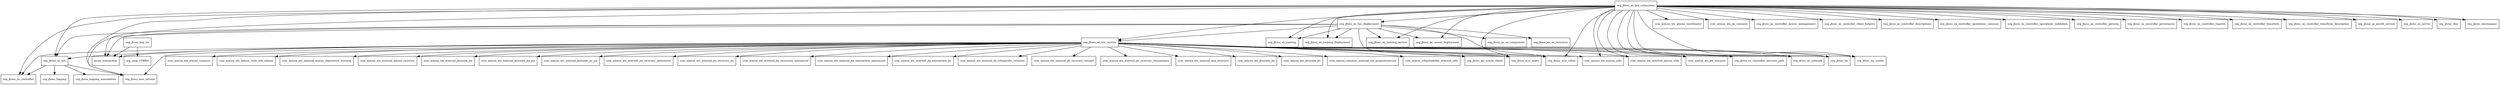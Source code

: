 digraph jboss_as_transactions_7_4_0_Final_redhat_19_package_dependencies {
  node [shape = box, fontsize=10.0];
  org_jboss_as_txn -> org_jboss_as_controller;
  org_jboss_as_txn -> org_jboss_logging;
  org_jboss_as_txn -> org_jboss_logging_annotations;
  org_jboss_as_txn -> org_jboss_msc_service;
  org_jboss_as_txn_deployment -> javax_transaction;
  org_jboss_as_txn_deployment -> org_jboss_as_ee_component;
  org_jboss_as_txn_deployment -> org_jboss_as_ee_structure;
  org_jboss_as_txn_deployment -> org_jboss_as_naming;
  org_jboss_as_txn_deployment -> org_jboss_as_naming_deployment;
  org_jboss_as_txn_deployment -> org_jboss_as_naming_service;
  org_jboss_as_txn_deployment -> org_jboss_as_server_deployment;
  org_jboss_as_txn_deployment -> org_jboss_as_txn;
  org_jboss_as_txn_deployment -> org_jboss_as_txn_service;
  org_jboss_as_txn_deployment -> org_jboss_msc_inject;
  org_jboss_as_txn_deployment -> org_jboss_msc_service;
  org_jboss_as_txn_deployment -> org_jboss_msc_value;
  org_jboss_as_txn_service -> com_arjuna_ats_arjuna_common;
  org_jboss_as_txn_service -> com_arjuna_ats_arjuna_tools_osb_mbean;
  org_jboss_as_txn_service -> com_arjuna_ats_arjuna_utils;
  org_jboss_as_txn_service -> com_arjuna_ats_internal_arjuna_objectstore_hornetq;
  org_jboss_as_txn_service -> com_arjuna_ats_internal_arjuna_recovery;
  org_jboss_as_txn_service -> com_arjuna_ats_internal_arjuna_utils;
  org_jboss_as_txn_service -> com_arjuna_ats_internal_jbossatx_jta;
  org_jboss_as_txn_service -> com_arjuna_ats_internal_jbossatx_jta_jca;
  org_jboss_as_txn_service -> com_arjuna_ats_internal_jbossatx_jts_jca;
  org_jboss_as_txn_service -> com_arjuna_ats_internal_jta_recovery_arjunacore;
  org_jboss_as_txn_service -> com_arjuna_ats_internal_jta_recovery_jts;
  org_jboss_as_txn_service -> com_arjuna_ats_internal_jta_resources_arjunacore;
  org_jboss_as_txn_service -> com_arjuna_ats_internal_jta_transaction_arjunacore;
  org_jboss_as_txn_service -> com_arjuna_ats_internal_jta_transaction_jts;
  org_jboss_as_txn_service -> com_arjuna_ats_internal_jts_orbspecific_recovery;
  org_jboss_as_txn_service -> com_arjuna_ats_internal_jts_recovery_contact;
  org_jboss_as_txn_service -> com_arjuna_ats_internal_jts_recovery_transactions;
  org_jboss_as_txn_service -> com_arjuna_ats_internal_txoj_recovery;
  org_jboss_as_txn_service -> com_arjuna_ats_jbossatx_jta;
  org_jboss_as_txn_service -> com_arjuna_ats_jbossatx_jts;
  org_jboss_as_txn_service -> com_arjuna_ats_jta_common;
  org_jboss_as_txn_service -> com_arjuna_common_internal_util_propertyservice;
  org_jboss_as_txn_service -> com_arjuna_orbportability_internal_utils;
  org_jboss_as_txn_service -> javax_transaction;
  org_jboss_as_txn_service -> org_jboss_as_controller;
  org_jboss_as_txn_service -> org_jboss_as_controller_services_path;
  org_jboss_as_txn_service -> org_jboss_as_network;
  org_jboss_as_txn_service -> org_jboss_as_txn;
  org_jboss_as_txn_service -> org_jboss_msc_inject;
  org_jboss_as_txn_service -> org_jboss_msc_service;
  org_jboss_as_txn_service -> org_jboss_msc_value;
  org_jboss_as_txn_service -> org_jboss_tm;
  org_jboss_as_txn_service -> org_jboss_tm_usertx;
  org_jboss_as_txn_service -> org_jboss_tm_usertx_client;
  org_jboss_as_txn_subsystem -> com_arjuna_ats_arjuna_coordinator;
  org_jboss_as_txn_subsystem -> com_arjuna_ats_arjuna_utils;
  org_jboss_as_txn_subsystem -> com_arjuna_ats_internal_arjuna_utils;
  org_jboss_as_txn_subsystem -> com_arjuna_ats_jta_common;
  org_jboss_as_txn_subsystem -> com_arjuna_ats_jts_common;
  org_jboss_as_txn_subsystem -> javax_transaction;
  org_jboss_as_txn_subsystem -> org_jboss_as_controller;
  org_jboss_as_txn_subsystem -> org_jboss_as_controller_access_management;
  org_jboss_as_txn_subsystem -> org_jboss_as_controller_client_helpers;
  org_jboss_as_txn_subsystem -> org_jboss_as_controller_descriptions;
  org_jboss_as_txn_subsystem -> org_jboss_as_controller_operations_common;
  org_jboss_as_txn_subsystem -> org_jboss_as_controller_operations_validation;
  org_jboss_as_txn_subsystem -> org_jboss_as_controller_parsing;
  org_jboss_as_txn_subsystem -> org_jboss_as_controller_persistence;
  org_jboss_as_txn_subsystem -> org_jboss_as_controller_registry;
  org_jboss_as_txn_subsystem -> org_jboss_as_controller_services_path;
  org_jboss_as_txn_subsystem -> org_jboss_as_controller_transform;
  org_jboss_as_txn_subsystem -> org_jboss_as_controller_transform_description;
  org_jboss_as_txn_subsystem -> org_jboss_as_jacorb_service;
  org_jboss_as_txn_subsystem -> org_jboss_as_naming;
  org_jboss_as_txn_subsystem -> org_jboss_as_naming_deployment;
  org_jboss_as_txn_subsystem -> org_jboss_as_naming_service;
  org_jboss_as_txn_subsystem -> org_jboss_as_network;
  org_jboss_as_txn_subsystem -> org_jboss_as_server;
  org_jboss_as_txn_subsystem -> org_jboss_as_server_deployment;
  org_jboss_as_txn_subsystem -> org_jboss_as_txn;
  org_jboss_as_txn_subsystem -> org_jboss_as_txn_deployment;
  org_jboss_as_txn_subsystem -> org_jboss_as_txn_service;
  org_jboss_as_txn_subsystem -> org_jboss_dmr;
  org_jboss_as_txn_subsystem -> org_jboss_msc_inject;
  org_jboss_as_txn_subsystem -> org_jboss_msc_service;
  org_jboss_as_txn_subsystem -> org_jboss_msc_value;
  org_jboss_as_txn_subsystem -> org_jboss_staxmapper;
  org_jboss_as_txn_subsystem -> org_jboss_tm;
  org_jboss_as_txn_subsystem -> org_jboss_tm_usertx;
  org_jboss_iiop_tm -> javax_transaction;
  org_jboss_iiop_tm -> org_omg_CORBA;
}
